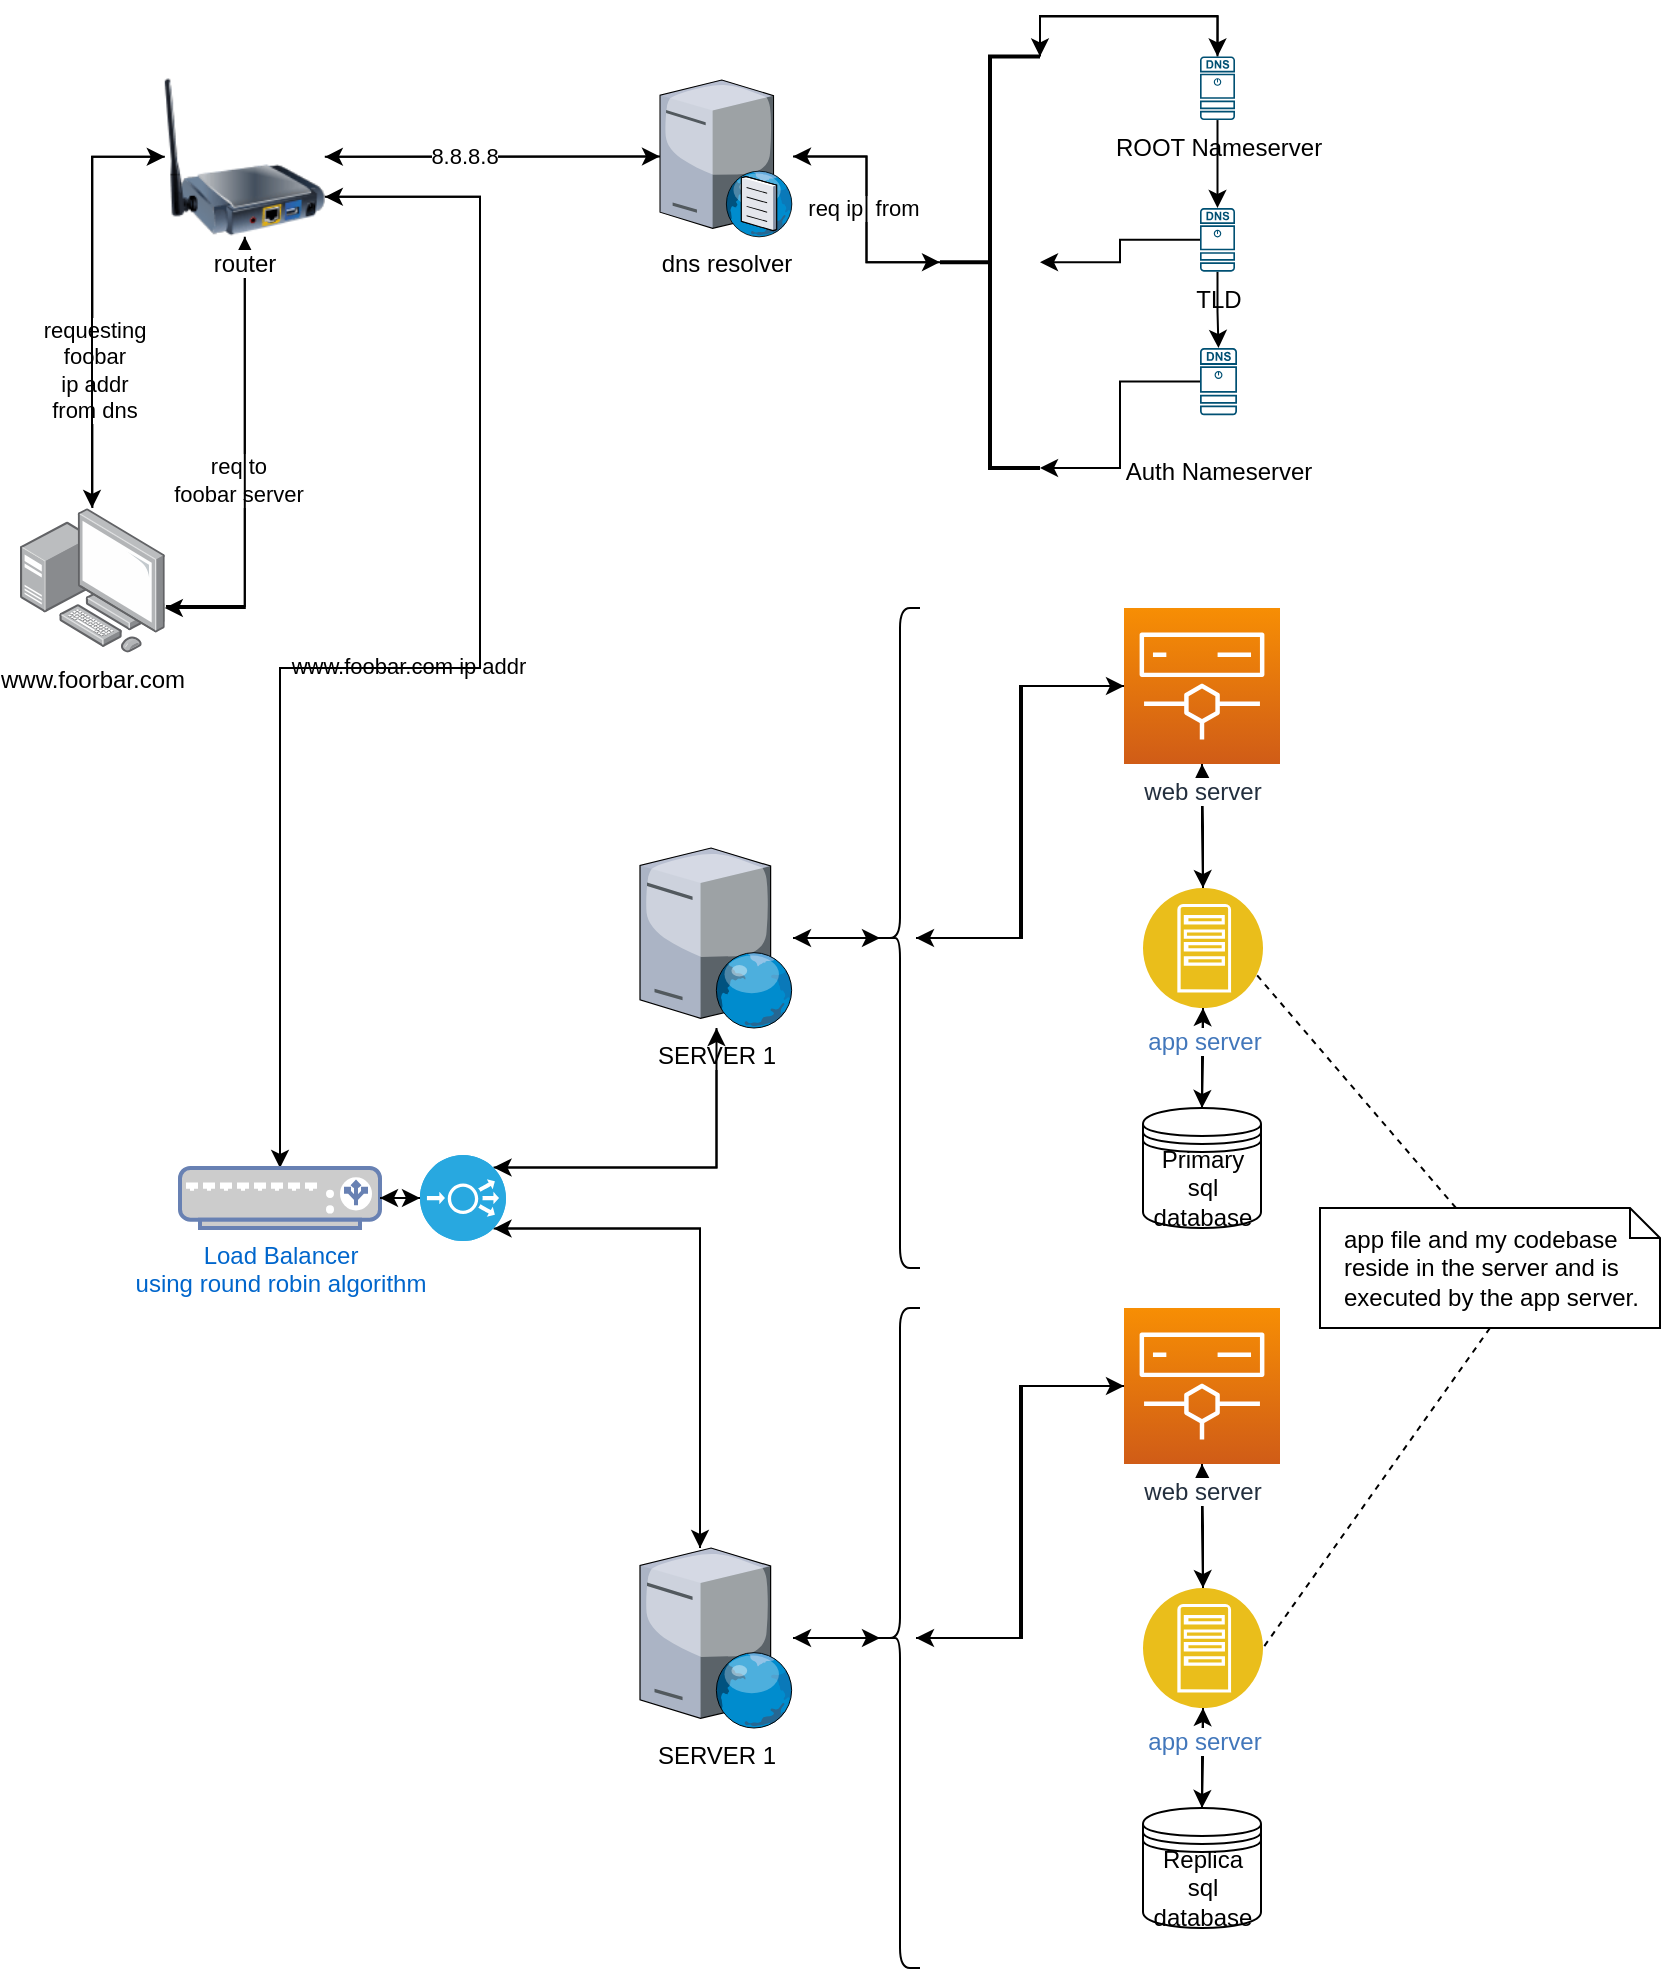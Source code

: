 <mxfile version="21.1.1" type="github">
  <diagram name="Page-1" id="ohFHFZkBNNsp7AbEEQIV">
    <mxGraphModel dx="794" dy="509" grid="1" gridSize="10" guides="1" tooltips="1" connect="1" arrows="1" fold="1" page="1" pageScale="1" pageWidth="850" pageHeight="1100" math="0" shadow="0">
      <root>
        <mxCell id="0" />
        <mxCell id="1" parent="0" />
        <mxCell id="wssjgXYM_qNp5wjp-VZI-14" style="edgeStyle=orthogonalEdgeStyle;rounded=0;orthogonalLoop=1;jettySize=auto;html=1;exitX=1.008;exitY=0.677;exitDx=0;exitDy=0;exitPerimeter=0;entryX=0.5;entryY=1;entryDx=0;entryDy=0;" parent="1" source="wssjgXYM_qNp5wjp-VZI-2" target="wssjgXYM_qNp5wjp-VZI-3" edge="1">
          <mxGeometry relative="1" as="geometry">
            <mxPoint x="230" y="130" as="targetPoint" />
            <Array as="points">
              <mxPoint x="172" y="309" />
            </Array>
          </mxGeometry>
        </mxCell>
        <mxCell id="wssjgXYM_qNp5wjp-VZI-43" value="req to&lt;br&gt;foobar server" style="edgeLabel;html=1;align=center;verticalAlign=middle;resizable=0;points=[];" parent="wssjgXYM_qNp5wjp-VZI-14" vertex="1" connectable="0">
          <mxGeometry x="-0.086" y="4" relative="1" as="geometry">
            <mxPoint as="offset" />
          </mxGeometry>
        </mxCell>
        <mxCell id="wssjgXYM_qNp5wjp-VZI-49" style="edgeStyle=orthogonalEdgeStyle;rounded=0;orthogonalLoop=1;jettySize=auto;html=1;entryX=0;entryY=0.5;entryDx=0;entryDy=0;" parent="1" source="wssjgXYM_qNp5wjp-VZI-2" target="wssjgXYM_qNp5wjp-VZI-3" edge="1">
          <mxGeometry relative="1" as="geometry" />
        </mxCell>
        <mxCell id="wssjgXYM_qNp5wjp-VZI-67" value="requesting&lt;br&gt;foobar&lt;br&gt;ip addr&lt;br&gt;from dns" style="edgeLabel;html=1;align=center;verticalAlign=middle;resizable=0;points=[];" parent="wssjgXYM_qNp5wjp-VZI-49" vertex="1" connectable="0">
          <mxGeometry x="-0.348" y="-1" relative="1" as="geometry">
            <mxPoint as="offset" />
          </mxGeometry>
        </mxCell>
        <mxCell id="wssjgXYM_qNp5wjp-VZI-2" value="www.foorbar.com" style="image;points=[];aspect=fixed;html=1;align=center;shadow=0;dashed=0;image=img/lib/allied_telesis/computer_and_terminals/Personal_Computer_with_Server.svg;" parent="1" vertex="1">
          <mxGeometry x="60" y="260" width="72.4" height="72.4" as="geometry" />
        </mxCell>
        <mxCell id="wssjgXYM_qNp5wjp-VZI-7" style="edgeStyle=orthogonalEdgeStyle;rounded=0;orthogonalLoop=1;jettySize=auto;html=1;exitX=1;exitY=0.5;exitDx=0;exitDy=0;" parent="1" source="wssjgXYM_qNp5wjp-VZI-3" target="wssjgXYM_qNp5wjp-VZI-5" edge="1">
          <mxGeometry relative="1" as="geometry" />
        </mxCell>
        <mxCell id="wssjgXYM_qNp5wjp-VZI-15" style="edgeStyle=orthogonalEdgeStyle;rounded=0;orthogonalLoop=1;jettySize=auto;html=1;exitX=1;exitY=0.75;exitDx=0;exitDy=0;" parent="1" source="wssjgXYM_qNp5wjp-VZI-3" target="NocPdPCgnYI8y0FYCeQI-14" edge="1">
          <mxGeometry relative="1" as="geometry">
            <mxPoint x="290" y="250" as="targetPoint" />
            <Array as="points">
              <mxPoint x="290" y="104" />
              <mxPoint x="290" y="340" />
              <mxPoint x="190" y="340" />
            </Array>
          </mxGeometry>
        </mxCell>
        <mxCell id="wssjgXYM_qNp5wjp-VZI-40" value="&lt;br&gt;" style="edgeLabel;html=1;align=center;verticalAlign=middle;resizable=0;points=[];" parent="wssjgXYM_qNp5wjp-VZI-15" vertex="1" connectable="0">
          <mxGeometry x="-0.175" y="2" relative="1" as="geometry">
            <mxPoint as="offset" />
          </mxGeometry>
        </mxCell>
        <mxCell id="wssjgXYM_qNp5wjp-VZI-41" value="www.foobar.com ip addr" style="edgeLabel;html=1;align=center;verticalAlign=middle;resizable=0;points=[];" parent="wssjgXYM_qNp5wjp-VZI-15" vertex="1" connectable="0">
          <mxGeometry x="0.053" y="-1" relative="1" as="geometry">
            <mxPoint as="offset" />
          </mxGeometry>
        </mxCell>
        <mxCell id="wssjgXYM_qNp5wjp-VZI-69" style="edgeStyle=orthogonalEdgeStyle;rounded=0;orthogonalLoop=1;jettySize=auto;html=1;" parent="1" source="wssjgXYM_qNp5wjp-VZI-3" target="wssjgXYM_qNp5wjp-VZI-2" edge="1">
          <mxGeometry relative="1" as="geometry">
            <Array as="points">
              <mxPoint x="96" y="84" />
            </Array>
          </mxGeometry>
        </mxCell>
        <mxCell id="04-DwdC1tHuUkwP9ti4g-16" style="edgeStyle=orthogonalEdgeStyle;rounded=0;orthogonalLoop=1;jettySize=auto;html=1;" parent="1" source="wssjgXYM_qNp5wjp-VZI-3" target="wssjgXYM_qNp5wjp-VZI-2" edge="1">
          <mxGeometry relative="1" as="geometry">
            <Array as="points">
              <mxPoint x="172" y="310" />
            </Array>
          </mxGeometry>
        </mxCell>
        <mxCell id="wssjgXYM_qNp5wjp-VZI-3" value="router" style="image;html=1;image=img/lib/clip_art/networking/Print_Server_Wireless_128x128.png" parent="1" vertex="1">
          <mxGeometry x="132.4" y="44.41" width="80" height="80" as="geometry" />
        </mxCell>
        <mxCell id="wssjgXYM_qNp5wjp-VZI-9" value="req ip&amp;nbsp; from&amp;nbsp;" style="edgeStyle=orthogonalEdgeStyle;rounded=0;orthogonalLoop=1;jettySize=auto;html=1;" parent="1" source="wssjgXYM_qNp5wjp-VZI-5" target="wssjgXYM_qNp5wjp-VZI-8" edge="1">
          <mxGeometry relative="1" as="geometry" />
        </mxCell>
        <mxCell id="wssjgXYM_qNp5wjp-VZI-11" style="edgeStyle=orthogonalEdgeStyle;rounded=0;orthogonalLoop=1;jettySize=auto;html=1;" parent="1" source="wssjgXYM_qNp5wjp-VZI-5" target="wssjgXYM_qNp5wjp-VZI-3" edge="1">
          <mxGeometry relative="1" as="geometry" />
        </mxCell>
        <mxCell id="04-DwdC1tHuUkwP9ti4g-1" value="8.8.8.8" style="edgeLabel;html=1;align=center;verticalAlign=middle;resizable=0;points=[];" parent="wssjgXYM_qNp5wjp-VZI-11" vertex="1" connectable="0">
          <mxGeometry x="0.167" y="-1" relative="1" as="geometry">
            <mxPoint as="offset" />
          </mxGeometry>
        </mxCell>
        <mxCell id="wssjgXYM_qNp5wjp-VZI-5" value="dns resolver&lt;br&gt;" style="verticalLabelPosition=bottom;sketch=0;aspect=fixed;html=1;verticalAlign=top;strokeColor=none;align=center;outlineConnect=0;shape=mxgraph.citrix.dns_server;" parent="1" vertex="1">
          <mxGeometry x="380" y="44" width="66.5" height="80.41" as="geometry" />
        </mxCell>
        <mxCell id="wssjgXYM_qNp5wjp-VZI-10" style="edgeStyle=orthogonalEdgeStyle;rounded=0;orthogonalLoop=1;jettySize=auto;html=1;exitX=0;exitY=0.5;exitDx=0;exitDy=0;exitPerimeter=0;" parent="1" source="wssjgXYM_qNp5wjp-VZI-8" target="wssjgXYM_qNp5wjp-VZI-5" edge="1">
          <mxGeometry relative="1" as="geometry" />
        </mxCell>
        <mxCell id="04-DwdC1tHuUkwP9ti4g-7" style="edgeStyle=orthogonalEdgeStyle;rounded=0;orthogonalLoop=1;jettySize=auto;html=1;exitX=1;exitY=0;exitDx=0;exitDy=0;exitPerimeter=0;entryX=0.5;entryY=0;entryDx=0;entryDy=0;entryPerimeter=0;" parent="1" source="wssjgXYM_qNp5wjp-VZI-8" target="04-DwdC1tHuUkwP9ti4g-2" edge="1">
          <mxGeometry relative="1" as="geometry" />
        </mxCell>
        <mxCell id="wssjgXYM_qNp5wjp-VZI-8" value="" style="strokeWidth=2;html=1;shape=mxgraph.flowchart.annotation_2;align=left;labelPosition=right;pointerEvents=1;" parent="1" vertex="1">
          <mxGeometry x="520" y="34.21" width="50" height="205.79" as="geometry" />
        </mxCell>
        <mxCell id="wssjgXYM_qNp5wjp-VZI-54" value="" style="edgeStyle=orthogonalEdgeStyle;rounded=0;orthogonalLoop=1;jettySize=auto;html=1;" parent="1" source="wssjgXYM_qNp5wjp-VZI-20" target="wssjgXYM_qNp5wjp-VZI-51" edge="1">
          <mxGeometry relative="1" as="geometry" />
        </mxCell>
        <mxCell id="04-DwdC1tHuUkwP9ti4g-15" style="edgeStyle=orthogonalEdgeStyle;rounded=0;orthogonalLoop=1;jettySize=auto;html=1;entryX=1;entryY=0.75;entryDx=0;entryDy=0;exitX=0.5;exitY=0;exitDx=0;exitDy=0;exitPerimeter=0;" parent="1" source="NocPdPCgnYI8y0FYCeQI-14" target="wssjgXYM_qNp5wjp-VZI-3" edge="1">
          <mxGeometry relative="1" as="geometry">
            <Array as="points">
              <mxPoint x="190" y="340" />
              <mxPoint x="290" y="340" />
              <mxPoint x="290" y="104" />
            </Array>
          </mxGeometry>
        </mxCell>
        <mxCell id="NocPdPCgnYI8y0FYCeQI-19" style="edgeStyle=orthogonalEdgeStyle;rounded=0;orthogonalLoop=1;jettySize=auto;html=1;entryX=0.855;entryY=0.145;entryDx=0;entryDy=0;entryPerimeter=0;" edge="1" parent="1" source="wssjgXYM_qNp5wjp-VZI-20" target="NocPdPCgnYI8y0FYCeQI-15">
          <mxGeometry relative="1" as="geometry">
            <Array as="points">
              <mxPoint x="408" y="590" />
            </Array>
          </mxGeometry>
        </mxCell>
        <mxCell id="04-DwdC1tHuUkwP9ti4g-17" style="edgeStyle=orthogonalEdgeStyle;rounded=0;orthogonalLoop=1;jettySize=auto;html=1;exitX=0.1;exitY=0.5;exitDx=0;exitDy=0;exitPerimeter=0;" parent="1" source="wssjgXYM_qNp5wjp-VZI-51" target="wssjgXYM_qNp5wjp-VZI-20" edge="1">
          <mxGeometry relative="1" as="geometry">
            <mxPoint x="450" y="475" as="targetPoint" />
          </mxGeometry>
        </mxCell>
        <mxCell id="wssjgXYM_qNp5wjp-VZI-20" value="&lt;span style=&quot;background-color: rgb(255, 255, 255);&quot;&gt;SERVER 1&lt;/span&gt;" style="verticalLabelPosition=bottom;sketch=0;aspect=fixed;html=1;verticalAlign=top;strokeColor=none;align=center;outlineConnect=0;shape=mxgraph.citrix.web_server;" parent="1" vertex="1">
          <mxGeometry x="370" y="430" width="76.5" height="90" as="geometry" />
        </mxCell>
        <mxCell id="04-DwdC1tHuUkwP9ti4g-18" style="edgeStyle=orthogonalEdgeStyle;rounded=0;orthogonalLoop=1;jettySize=auto;html=1;exitX=0.9;exitY=0.5;exitDx=0;exitDy=0;exitPerimeter=0;" parent="1" source="wssjgXYM_qNp5wjp-VZI-51" target="wssjgXYM_qNp5wjp-VZI-59" edge="1">
          <mxGeometry relative="1" as="geometry">
            <Array as="points">
              <mxPoint x="561" y="475" />
              <mxPoint x="561" y="349" />
            </Array>
          </mxGeometry>
        </mxCell>
        <mxCell id="wssjgXYM_qNp5wjp-VZI-51" value="" style="shape=curlyBracket;whiteSpace=wrap;html=1;rounded=1;labelPosition=left;verticalLabelPosition=middle;align=right;verticalAlign=middle;size=0.5;" parent="1" vertex="1">
          <mxGeometry x="490" y="310" width="20" height="330" as="geometry" />
        </mxCell>
        <mxCell id="wssjgXYM_qNp5wjp-VZI-64" style="edgeStyle=orthogonalEdgeStyle;rounded=0;orthogonalLoop=1;jettySize=auto;html=1;" parent="1" source="wssjgXYM_qNp5wjp-VZI-56" target="wssjgXYM_qNp5wjp-VZI-58" edge="1">
          <mxGeometry relative="1" as="geometry" />
        </mxCell>
        <mxCell id="wssjgXYM_qNp5wjp-VZI-56" value="Primary&lt;br&gt;sql database" style="shape=datastore;whiteSpace=wrap;html=1;" parent="1" vertex="1">
          <mxGeometry x="621.5" y="560" width="59" height="60" as="geometry" />
        </mxCell>
        <mxCell id="wssjgXYM_qNp5wjp-VZI-63" value="" style="edgeStyle=orthogonalEdgeStyle;rounded=0;orthogonalLoop=1;jettySize=auto;html=1;" parent="1" source="wssjgXYM_qNp5wjp-VZI-58" target="wssjgXYM_qNp5wjp-VZI-56" edge="1">
          <mxGeometry relative="1" as="geometry" />
        </mxCell>
        <mxCell id="wssjgXYM_qNp5wjp-VZI-65" style="edgeStyle=orthogonalEdgeStyle;rounded=0;orthogonalLoop=1;jettySize=auto;html=1;" parent="1" source="wssjgXYM_qNp5wjp-VZI-58" target="wssjgXYM_qNp5wjp-VZI-59" edge="1">
          <mxGeometry relative="1" as="geometry" />
        </mxCell>
        <mxCell id="wssjgXYM_qNp5wjp-VZI-58" value="app server" style="image;aspect=fixed;perimeter=ellipsePerimeter;html=1;align=center;shadow=0;dashed=0;fontColor=#4277BB;labelBackgroundColor=default;fontSize=12;spacingTop=3;image=img/lib/ibm/applications/app_server.svg;" parent="1" vertex="1">
          <mxGeometry x="621.5" y="450" width="60" height="60" as="geometry" />
        </mxCell>
        <mxCell id="wssjgXYM_qNp5wjp-VZI-62" value="" style="edgeStyle=orthogonalEdgeStyle;rounded=0;orthogonalLoop=1;jettySize=auto;html=1;" parent="1" source="wssjgXYM_qNp5wjp-VZI-59" target="wssjgXYM_qNp5wjp-VZI-58" edge="1">
          <mxGeometry relative="1" as="geometry" />
        </mxCell>
        <mxCell id="wssjgXYM_qNp5wjp-VZI-66" style="edgeStyle=orthogonalEdgeStyle;rounded=0;orthogonalLoop=1;jettySize=auto;html=1;entryX=0.9;entryY=0.5;entryDx=0;entryDy=0;entryPerimeter=0;" parent="1" source="wssjgXYM_qNp5wjp-VZI-59" target="wssjgXYM_qNp5wjp-VZI-51" edge="1">
          <mxGeometry relative="1" as="geometry">
            <Array as="points">
              <mxPoint x="560" y="349" />
              <mxPoint x="560" y="475" />
            </Array>
          </mxGeometry>
        </mxCell>
        <mxCell id="wssjgXYM_qNp5wjp-VZI-59" value="&lt;span style=&quot;background-color: rgb(255, 255, 255);&quot;&gt;web server&lt;/span&gt;" style="sketch=0;points=[[0,0,0],[0.25,0,0],[0.5,0,0],[0.75,0,0],[1,0,0],[0,1,0],[0.25,1,0],[0.5,1,0],[0.75,1,0],[1,1,0],[0,0.25,0],[0,0.5,0],[0,0.75,0],[1,0.25,0],[1,0.5,0],[1,0.75,0]];outlineConnect=0;fontColor=#232F3E;gradientColor=#F78E04;gradientDirection=north;fillColor=#D05C17;strokeColor=#ffffff;dashed=0;verticalLabelPosition=bottom;verticalAlign=top;align=center;html=1;fontSize=12;fontStyle=0;aspect=fixed;shape=mxgraph.aws4.resourceIcon;resIcon=mxgraph.aws4.elemental;" parent="1" vertex="1">
          <mxGeometry x="612" y="310" width="78" height="78" as="geometry" />
        </mxCell>
        <mxCell id="04-DwdC1tHuUkwP9ti4g-8" style="edgeStyle=orthogonalEdgeStyle;rounded=0;orthogonalLoop=1;jettySize=auto;html=1;entryX=1;entryY=0;entryDx=0;entryDy=0;entryPerimeter=0;" parent="1" source="04-DwdC1tHuUkwP9ti4g-2" target="wssjgXYM_qNp5wjp-VZI-8" edge="1">
          <mxGeometry relative="1" as="geometry">
            <Array as="points">
              <mxPoint x="659" y="14" />
              <mxPoint x="570" y="14" />
            </Array>
          </mxGeometry>
        </mxCell>
        <mxCell id="04-DwdC1tHuUkwP9ti4g-11" style="edgeStyle=orthogonalEdgeStyle;rounded=0;orthogonalLoop=1;jettySize=auto;html=1;entryX=0.5;entryY=0;entryDx=0;entryDy=0;entryPerimeter=0;" parent="1" source="04-DwdC1tHuUkwP9ti4g-2" target="04-DwdC1tHuUkwP9ti4g-5" edge="1">
          <mxGeometry relative="1" as="geometry" />
        </mxCell>
        <mxCell id="04-DwdC1tHuUkwP9ti4g-2" value="ROOT Nameserver" style="sketch=0;points=[[0.015,0.015,0],[0.985,0.015,0],[0.985,0.985,0],[0.015,0.985,0],[0.25,0,0],[0.5,0,0],[0.75,0,0],[1,0.25,0],[1,0.5,0],[1,0.75,0],[0.75,1,0],[0.5,1,0],[0.25,1,0],[0,0.75,0],[0,0.5,0],[0,0.25,0]];verticalLabelPosition=bottom;html=1;verticalAlign=top;aspect=fixed;align=center;pointerEvents=1;shape=mxgraph.cisco19.dns_server;fillColor=#005073;strokeColor=none;" parent="1" vertex="1">
          <mxGeometry x="650" y="34.21" width="17.5" height="31.82" as="geometry" />
        </mxCell>
        <mxCell id="04-DwdC1tHuUkwP9ti4g-12" style="edgeStyle=orthogonalEdgeStyle;rounded=0;orthogonalLoop=1;jettySize=auto;html=1;entryX=0.5;entryY=0;entryDx=0;entryDy=0;entryPerimeter=0;" parent="1" source="04-DwdC1tHuUkwP9ti4g-5" target="04-DwdC1tHuUkwP9ti4g-6" edge="1">
          <mxGeometry relative="1" as="geometry" />
        </mxCell>
        <mxCell id="04-DwdC1tHuUkwP9ti4g-13" style="edgeStyle=orthogonalEdgeStyle;rounded=0;orthogonalLoop=1;jettySize=auto;html=1;entryX=1;entryY=0.5;entryDx=0;entryDy=0;entryPerimeter=0;" parent="1" source="04-DwdC1tHuUkwP9ti4g-5" target="wssjgXYM_qNp5wjp-VZI-8" edge="1">
          <mxGeometry relative="1" as="geometry" />
        </mxCell>
        <mxCell id="04-DwdC1tHuUkwP9ti4g-5" value="TLD" style="sketch=0;points=[[0.015,0.015,0],[0.985,0.015,0],[0.985,0.985,0],[0.015,0.985,0],[0.25,0,0],[0.5,0,0],[0.75,0,0],[1,0.25,0],[1,0.5,0],[1,0.75,0],[0.75,1,0],[0.5,1,0],[0.25,1,0],[0,0.75,0],[0,0.5,0],[0,0.25,0]];verticalLabelPosition=bottom;html=1;verticalAlign=top;aspect=fixed;align=center;pointerEvents=1;shape=mxgraph.cisco19.dns_server;fillColor=#005073;strokeColor=none;" parent="1" vertex="1">
          <mxGeometry x="650" y="110.0" width="17.5" height="31.82" as="geometry" />
        </mxCell>
        <mxCell id="04-DwdC1tHuUkwP9ti4g-14" style="edgeStyle=orthogonalEdgeStyle;rounded=0;orthogonalLoop=1;jettySize=auto;html=1;entryX=1;entryY=1;entryDx=0;entryDy=0;entryPerimeter=0;" parent="1" source="04-DwdC1tHuUkwP9ti4g-6" target="wssjgXYM_qNp5wjp-VZI-8" edge="1">
          <mxGeometry relative="1" as="geometry">
            <Array as="points">
              <mxPoint x="610" y="197" />
              <mxPoint x="610" y="240" />
            </Array>
          </mxGeometry>
        </mxCell>
        <mxCell id="04-DwdC1tHuUkwP9ti4g-6" value="&lt;br style=&quot;border-color: var(--border-color); text-align: left;&quot;&gt;Auth Nameserver" style="sketch=0;points=[[0.015,0.015,0],[0.985,0.015,0],[0.985,0.985,0],[0.015,0.985,0],[0.25,0,0],[0.5,0,0],[0.75,0,0],[1,0.25,0],[1,0.5,0],[1,0.75,0],[0.75,1,0],[0.5,1,0],[0.25,1,0],[0,0.75,0],[0,0.5,0],[0,0.25,0]];verticalLabelPosition=bottom;html=1;verticalAlign=top;aspect=fixed;align=center;pointerEvents=1;shape=mxgraph.cisco19.dns_server;fillColor=#005073;strokeColor=none;" parent="1" vertex="1">
          <mxGeometry x="650" y="180" width="18.5" height="33.64" as="geometry" />
        </mxCell>
        <mxCell id="NocPdPCgnYI8y0FYCeQI-1" value="" style="edgeStyle=orthogonalEdgeStyle;rounded=0;orthogonalLoop=1;jettySize=auto;html=1;" edge="1" source="NocPdPCgnYI8y0FYCeQI-2" target="NocPdPCgnYI8y0FYCeQI-5" parent="1">
          <mxGeometry relative="1" as="geometry" />
        </mxCell>
        <mxCell id="NocPdPCgnYI8y0FYCeQI-21" style="edgeStyle=orthogonalEdgeStyle;rounded=0;orthogonalLoop=1;jettySize=auto;html=1;entryX=0.855;entryY=0.855;entryDx=0;entryDy=0;entryPerimeter=0;" edge="1" parent="1" source="NocPdPCgnYI8y0FYCeQI-2" target="NocPdPCgnYI8y0FYCeQI-15">
          <mxGeometry relative="1" as="geometry">
            <Array as="points">
              <mxPoint x="400" y="620" />
            </Array>
          </mxGeometry>
        </mxCell>
        <mxCell id="NocPdPCgnYI8y0FYCeQI-2" value="SERVER 1" style="verticalLabelPosition=bottom;sketch=0;aspect=fixed;html=1;verticalAlign=top;strokeColor=none;align=center;outlineConnect=0;shape=mxgraph.citrix.web_server;" vertex="1" parent="1">
          <mxGeometry x="370" y="780" width="76.5" height="90" as="geometry" />
        </mxCell>
        <mxCell id="NocPdPCgnYI8y0FYCeQI-3" style="edgeStyle=orthogonalEdgeStyle;rounded=0;orthogonalLoop=1;jettySize=auto;html=1;exitX=0.1;exitY=0.5;exitDx=0;exitDy=0;exitPerimeter=0;" edge="1" source="NocPdPCgnYI8y0FYCeQI-5" target="NocPdPCgnYI8y0FYCeQI-2" parent="1">
          <mxGeometry relative="1" as="geometry">
            <mxPoint x="450" y="825" as="targetPoint" />
          </mxGeometry>
        </mxCell>
        <mxCell id="NocPdPCgnYI8y0FYCeQI-4" style="edgeStyle=orthogonalEdgeStyle;rounded=0;orthogonalLoop=1;jettySize=auto;html=1;exitX=0.9;exitY=0.5;exitDx=0;exitDy=0;exitPerimeter=0;" edge="1" source="NocPdPCgnYI8y0FYCeQI-5" target="NocPdPCgnYI8y0FYCeQI-13" parent="1">
          <mxGeometry relative="1" as="geometry">
            <Array as="points">
              <mxPoint x="561" y="825" />
              <mxPoint x="561" y="699" />
            </Array>
          </mxGeometry>
        </mxCell>
        <mxCell id="NocPdPCgnYI8y0FYCeQI-5" value="" style="shape=curlyBracket;whiteSpace=wrap;html=1;rounded=1;labelPosition=left;verticalLabelPosition=middle;align=right;verticalAlign=middle;size=0.5;" vertex="1" parent="1">
          <mxGeometry x="490" y="660" width="20" height="330" as="geometry" />
        </mxCell>
        <mxCell id="NocPdPCgnYI8y0FYCeQI-6" style="edgeStyle=orthogonalEdgeStyle;rounded=0;orthogonalLoop=1;jettySize=auto;html=1;" edge="1" source="NocPdPCgnYI8y0FYCeQI-7" target="NocPdPCgnYI8y0FYCeQI-10" parent="1">
          <mxGeometry relative="1" as="geometry" />
        </mxCell>
        <mxCell id="NocPdPCgnYI8y0FYCeQI-7" value="Replica&lt;br&gt;sql database" style="shape=datastore;whiteSpace=wrap;html=1;" vertex="1" parent="1">
          <mxGeometry x="621.5" y="910" width="59" height="60" as="geometry" />
        </mxCell>
        <mxCell id="NocPdPCgnYI8y0FYCeQI-8" value="" style="edgeStyle=orthogonalEdgeStyle;rounded=0;orthogonalLoop=1;jettySize=auto;html=1;" edge="1" source="NocPdPCgnYI8y0FYCeQI-10" target="NocPdPCgnYI8y0FYCeQI-7" parent="1">
          <mxGeometry relative="1" as="geometry" />
        </mxCell>
        <mxCell id="NocPdPCgnYI8y0FYCeQI-9" style="edgeStyle=orthogonalEdgeStyle;rounded=0;orthogonalLoop=1;jettySize=auto;html=1;" edge="1" source="NocPdPCgnYI8y0FYCeQI-10" target="NocPdPCgnYI8y0FYCeQI-13" parent="1">
          <mxGeometry relative="1" as="geometry" />
        </mxCell>
        <mxCell id="NocPdPCgnYI8y0FYCeQI-10" value="app server" style="image;aspect=fixed;perimeter=ellipsePerimeter;html=1;align=center;shadow=0;dashed=0;fontColor=#4277BB;labelBackgroundColor=default;fontSize=12;spacingTop=3;image=img/lib/ibm/applications/app_server.svg;" vertex="1" parent="1">
          <mxGeometry x="621.5" y="800" width="60" height="60" as="geometry" />
        </mxCell>
        <mxCell id="NocPdPCgnYI8y0FYCeQI-11" value="" style="edgeStyle=orthogonalEdgeStyle;rounded=0;orthogonalLoop=1;jettySize=auto;html=1;" edge="1" source="NocPdPCgnYI8y0FYCeQI-13" target="NocPdPCgnYI8y0FYCeQI-10" parent="1">
          <mxGeometry relative="1" as="geometry" />
        </mxCell>
        <mxCell id="NocPdPCgnYI8y0FYCeQI-12" style="edgeStyle=orthogonalEdgeStyle;rounded=0;orthogonalLoop=1;jettySize=auto;html=1;entryX=0.9;entryY=0.5;entryDx=0;entryDy=0;entryPerimeter=0;" edge="1" source="NocPdPCgnYI8y0FYCeQI-13" target="NocPdPCgnYI8y0FYCeQI-5" parent="1">
          <mxGeometry relative="1" as="geometry">
            <Array as="points">
              <mxPoint x="560" y="699" />
              <mxPoint x="560" y="825" />
            </Array>
          </mxGeometry>
        </mxCell>
        <mxCell id="NocPdPCgnYI8y0FYCeQI-13" value="&lt;span style=&quot;background-color: rgb(255, 255, 255);&quot;&gt;web server&lt;/span&gt;" style="sketch=0;points=[[0,0,0],[0.25,0,0],[0.5,0,0],[0.75,0,0],[1,0,0],[0,1,0],[0.25,1,0],[0.5,1,0],[0.75,1,0],[1,1,0],[0,0.25,0],[0,0.5,0],[0,0.75,0],[1,0.25,0],[1,0.5,0],[1,0.75,0]];outlineConnect=0;fontColor=#232F3E;gradientColor=#F78E04;gradientDirection=north;fillColor=#D05C17;strokeColor=#ffffff;dashed=0;verticalLabelPosition=bottom;verticalAlign=top;align=center;html=1;fontSize=12;fontStyle=0;aspect=fixed;shape=mxgraph.aws4.resourceIcon;resIcon=mxgraph.aws4.elemental;" vertex="1" parent="1">
          <mxGeometry x="612" y="660" width="78" height="78" as="geometry" />
        </mxCell>
        <mxCell id="NocPdPCgnYI8y0FYCeQI-14" value="Load Balancer&lt;br&gt;using round robin algorithm" style="fontColor=#0066CC;verticalAlign=top;verticalLabelPosition=bottom;labelPosition=center;align=center;html=1;outlineConnect=0;fillColor=#CCCCCC;strokeColor=#6881B3;gradientColor=none;gradientDirection=north;strokeWidth=2;shape=mxgraph.networks.load_balancer;" vertex="1" parent="1">
          <mxGeometry x="140" y="590" width="100" height="30" as="geometry" />
        </mxCell>
        <mxCell id="NocPdPCgnYI8y0FYCeQI-17" style="edgeStyle=orthogonalEdgeStyle;rounded=0;orthogonalLoop=1;jettySize=auto;html=1;entryX=1;entryY=0.5;entryDx=0;entryDy=0;entryPerimeter=0;" edge="1" parent="1" source="NocPdPCgnYI8y0FYCeQI-15" target="NocPdPCgnYI8y0FYCeQI-14">
          <mxGeometry relative="1" as="geometry" />
        </mxCell>
        <mxCell id="NocPdPCgnYI8y0FYCeQI-18" style="edgeStyle=orthogonalEdgeStyle;rounded=0;orthogonalLoop=1;jettySize=auto;html=1;exitX=0.855;exitY=0.145;exitDx=0;exitDy=0;exitPerimeter=0;" edge="1" parent="1" source="NocPdPCgnYI8y0FYCeQI-15" target="wssjgXYM_qNp5wjp-VZI-20">
          <mxGeometry relative="1" as="geometry" />
        </mxCell>
        <mxCell id="NocPdPCgnYI8y0FYCeQI-20" style="edgeStyle=orthogonalEdgeStyle;rounded=0;orthogonalLoop=1;jettySize=auto;html=1;exitX=0.855;exitY=0.855;exitDx=0;exitDy=0;exitPerimeter=0;" edge="1" parent="1" source="NocPdPCgnYI8y0FYCeQI-15" target="NocPdPCgnYI8y0FYCeQI-2">
          <mxGeometry relative="1" as="geometry">
            <Array as="points">
              <mxPoint x="400" y="620" />
            </Array>
          </mxGeometry>
        </mxCell>
        <mxCell id="NocPdPCgnYI8y0FYCeQI-15" value="" style="fillColor=#28A8E0;verticalLabelPosition=bottom;sketch=0;html=1;strokeColor=#ffffff;verticalAlign=top;align=center;points=[[0.145,0.145,0],[0.5,0,0],[0.855,0.145,0],[1,0.5,0],[0.855,0.855,0],[0.5,1,0],[0.145,0.855,0],[0,0.5,0]];pointerEvents=1;shape=mxgraph.cisco_safe.compositeIcon;bgIcon=ellipse;resIcon=mxgraph.cisco_safe.capability.load_balancer;" vertex="1" parent="1">
          <mxGeometry x="260" y="583.5" width="43" height="43" as="geometry" />
        </mxCell>
        <mxCell id="NocPdPCgnYI8y0FYCeQI-16" value="" style="edgeStyle=orthogonalEdgeStyle;rounded=0;orthogonalLoop=1;jettySize=auto;html=1;" edge="1" parent="1" source="NocPdPCgnYI8y0FYCeQI-14" target="NocPdPCgnYI8y0FYCeQI-15">
          <mxGeometry relative="1" as="geometry" />
        </mxCell>
        <mxCell id="NocPdPCgnYI8y0FYCeQI-24" value="app file and my codebase reside in the server and is executed by the app server." style="shape=note;size=15;align=left;spacingLeft=10;html=1;whiteSpace=wrap;" vertex="1" parent="1">
          <mxGeometry x="710" y="610" width="170" height="60" as="geometry" />
        </mxCell>
        <mxCell id="NocPdPCgnYI8y0FYCeQI-25" value="" style="edgeStyle=none;endArrow=none;exitX=0.4;exitY=0;dashed=1;html=1;rounded=0;entryX=1;entryY=0.75;entryDx=0;entryDy=0;" edge="1" source="NocPdPCgnYI8y0FYCeQI-24" parent="1" target="wssjgXYM_qNp5wjp-VZI-58">
          <mxGeometry x="1" relative="1" as="geometry">
            <mxPoint x="730" y="770" as="targetPoint" />
          </mxGeometry>
        </mxCell>
        <mxCell id="NocPdPCgnYI8y0FYCeQI-26" value="" style="edgeStyle=none;endArrow=none;exitX=0.5;exitY=1;dashed=1;html=1;rounded=0;entryX=1;entryY=0.5;entryDx=0;entryDy=0;exitDx=0;exitDy=0;exitPerimeter=0;" edge="1" source="NocPdPCgnYI8y0FYCeQI-24" parent="1" target="NocPdPCgnYI8y0FYCeQI-10">
          <mxGeometry x="1" relative="1" as="geometry">
            <mxPoint x="890" y="770" as="targetPoint" />
          </mxGeometry>
        </mxCell>
      </root>
    </mxGraphModel>
  </diagram>
</mxfile>
